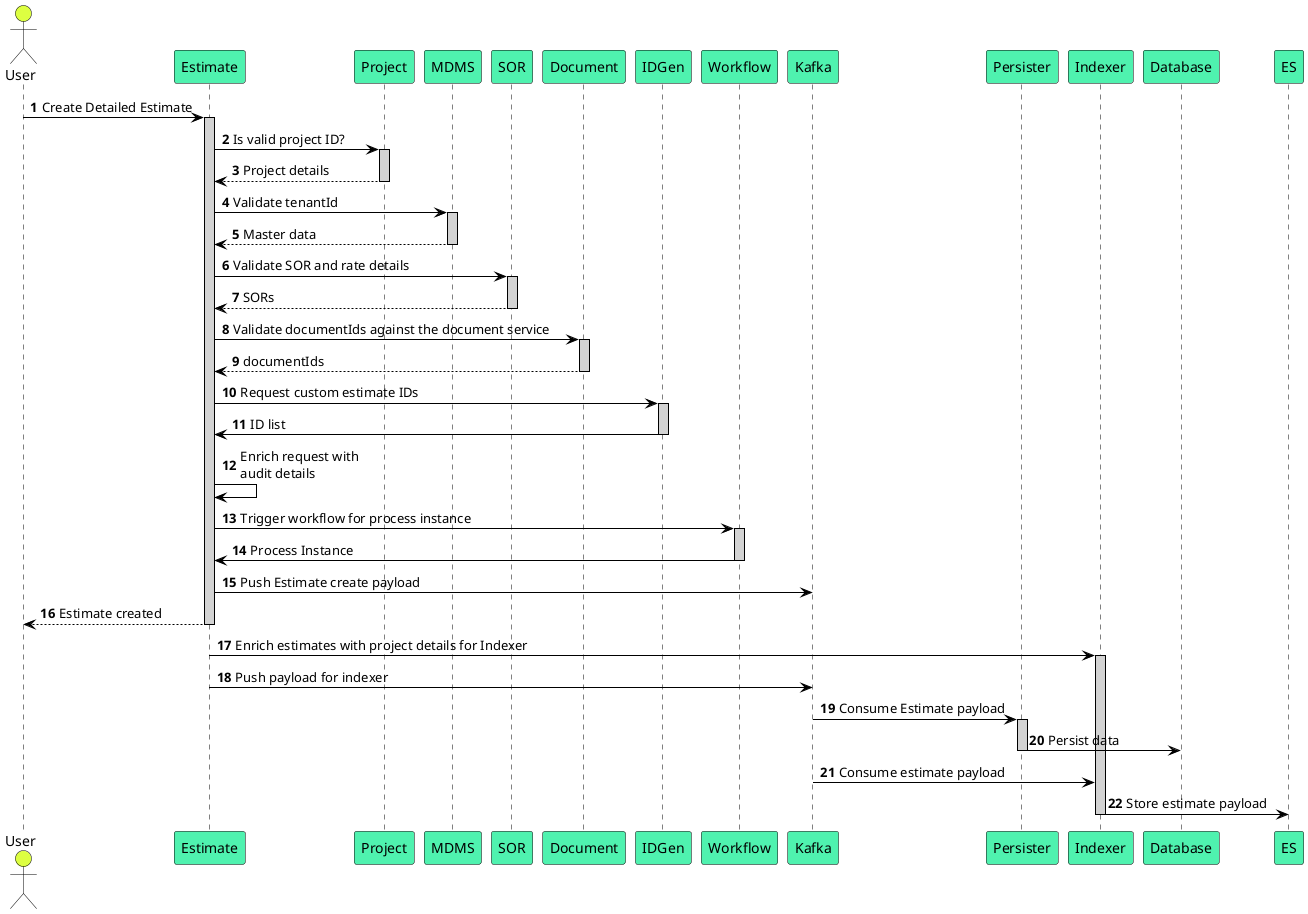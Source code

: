 @startuml
skinparam sequence {
    ArrowColor Black
    ActorBorderColor Black
    ParticipantBorderColor Black
    LifeLineBorderColor Black
    LifeLineBackgroundColor LightGray
}
autonumber
actor Client as "User" order 0 #ddff41
participant Estimate #4Ff2AF
participant Project #4Ff2AF
participant MDMS #4Ff2AF
participant SOR #4Ff2AF
participant Document #4Ff2AF
participant IDGen #4Ff2AF
participant Workflow #4Ff2AF
participant Kafka #4Ff2AF
participant Persister #4Ff2AF
participant Indexer #4Ff2AF
participant Database #4Ff2AF
participant ES #4Ff2AF

Client -> Estimate : Create Detailed Estimate
activate Estimate
Estimate -> Project : Is valid project ID?
activate Project
Project --> Estimate : Project details
deactivate Project
Estimate -> MDMS : Validate tenantId
activate MDMS
MDMS --> Estimate : Master data
deactivate MDMS
Estimate -> SOR : Validate SOR and rate details
activate SOR
SOR --> Estimate : SORs
deactivate SOR
Estimate -> Document : Validate documentIds against the document service
activate Document
Document --> Estimate : documentIds
deactivate Document
Estimate -> IDGen : Request custom estimate IDs
activate IDGen
IDGen -> Estimate : ID list
deactivate IDGen
Estimate -> Estimate : Enrich request with \naudit details
Estimate -> Workflow : Trigger workflow for process instance
activate Workflow
Workflow -> Estimate : Process Instance
deactivate Workflow
Estimate -> Kafka : Push Estimate create payload
Estimate --> Client : Estimate created
deactivate Estimate

Estimate -> Indexer : Enrich estimates with project details for Indexer
activate Indexer
Estimate -> Kafka : Push payload for indexer
Kafka -> Persister : Consume Estimate payload
activate Persister
Persister -> Database : Persist data
deactivate Persister
Kafka -> Indexer : Consume estimate payload
Indexer -> ES : Store estimate payload
deactivate Indexer
deactivate ES

@enduml